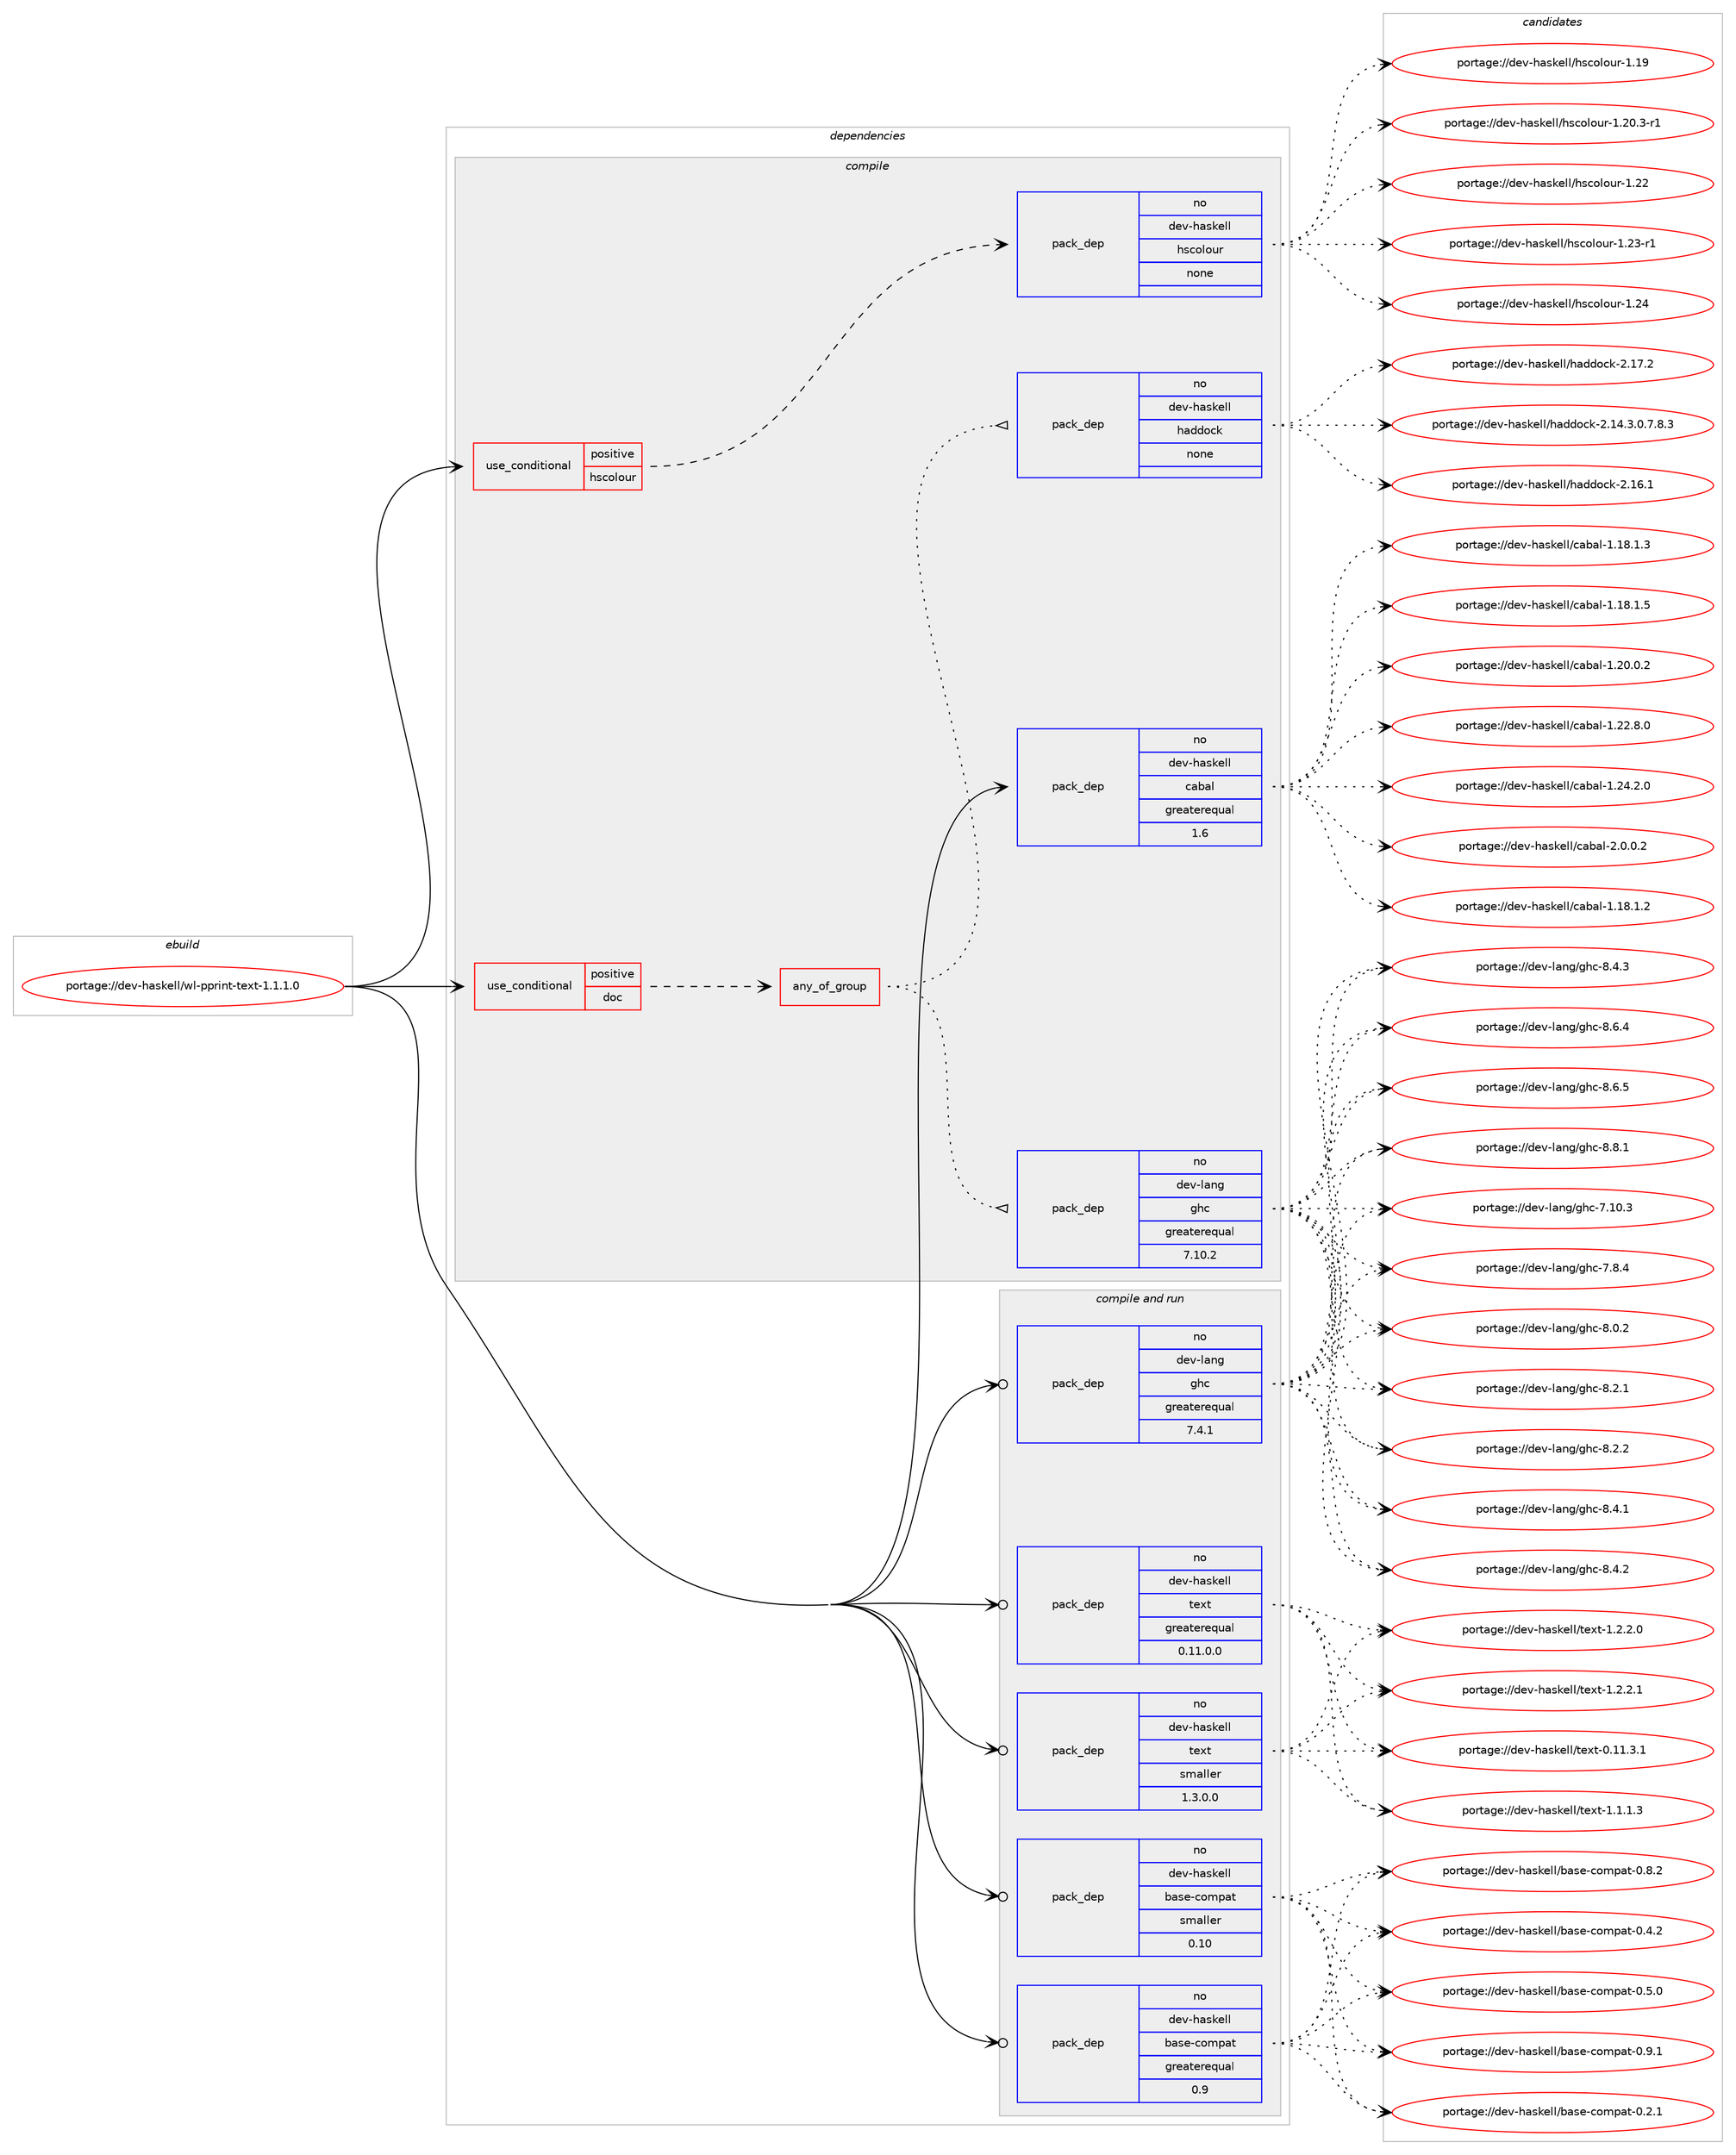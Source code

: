 digraph prolog {

# *************
# Graph options
# *************

newrank=true;
concentrate=true;
compound=true;
graph [rankdir=LR,fontname=Helvetica,fontsize=10,ranksep=1.5];#, ranksep=2.5, nodesep=0.2];
edge  [arrowhead=vee];
node  [fontname=Helvetica,fontsize=10];

# **********
# The ebuild
# **********

subgraph cluster_leftcol {
color=gray;
rank=same;
label=<<i>ebuild</i>>;
id [label="portage://dev-haskell/wl-pprint-text-1.1.1.0", color=red, width=4, href="../dev-haskell/wl-pprint-text-1.1.1.0.svg"];
}

# ****************
# The dependencies
# ****************

subgraph cluster_midcol {
color=gray;
label=<<i>dependencies</i>>;
subgraph cluster_compile {
fillcolor="#eeeeee";
style=filled;
label=<<i>compile</i>>;
subgraph cond17634 {
dependency83251 [label=<<TABLE BORDER="0" CELLBORDER="1" CELLSPACING="0" CELLPADDING="4"><TR><TD ROWSPAN="3" CELLPADDING="10">use_conditional</TD></TR><TR><TD>positive</TD></TR><TR><TD>doc</TD></TR></TABLE>>, shape=none, color=red];
subgraph any2563 {
dependency83252 [label=<<TABLE BORDER="0" CELLBORDER="1" CELLSPACING="0" CELLPADDING="4"><TR><TD CELLPADDING="10">any_of_group</TD></TR></TABLE>>, shape=none, color=red];subgraph pack62995 {
dependency83253 [label=<<TABLE BORDER="0" CELLBORDER="1" CELLSPACING="0" CELLPADDING="4" WIDTH="220"><TR><TD ROWSPAN="6" CELLPADDING="30">pack_dep</TD></TR><TR><TD WIDTH="110">no</TD></TR><TR><TD>dev-haskell</TD></TR><TR><TD>haddock</TD></TR><TR><TD>none</TD></TR><TR><TD></TD></TR></TABLE>>, shape=none, color=blue];
}
dependency83252:e -> dependency83253:w [weight=20,style="dotted",arrowhead="oinv"];
subgraph pack62996 {
dependency83254 [label=<<TABLE BORDER="0" CELLBORDER="1" CELLSPACING="0" CELLPADDING="4" WIDTH="220"><TR><TD ROWSPAN="6" CELLPADDING="30">pack_dep</TD></TR><TR><TD WIDTH="110">no</TD></TR><TR><TD>dev-lang</TD></TR><TR><TD>ghc</TD></TR><TR><TD>greaterequal</TD></TR><TR><TD>7.10.2</TD></TR></TABLE>>, shape=none, color=blue];
}
dependency83252:e -> dependency83254:w [weight=20,style="dotted",arrowhead="oinv"];
}
dependency83251:e -> dependency83252:w [weight=20,style="dashed",arrowhead="vee"];
}
id:e -> dependency83251:w [weight=20,style="solid",arrowhead="vee"];
subgraph cond17635 {
dependency83255 [label=<<TABLE BORDER="0" CELLBORDER="1" CELLSPACING="0" CELLPADDING="4"><TR><TD ROWSPAN="3" CELLPADDING="10">use_conditional</TD></TR><TR><TD>positive</TD></TR><TR><TD>hscolour</TD></TR></TABLE>>, shape=none, color=red];
subgraph pack62997 {
dependency83256 [label=<<TABLE BORDER="0" CELLBORDER="1" CELLSPACING="0" CELLPADDING="4" WIDTH="220"><TR><TD ROWSPAN="6" CELLPADDING="30">pack_dep</TD></TR><TR><TD WIDTH="110">no</TD></TR><TR><TD>dev-haskell</TD></TR><TR><TD>hscolour</TD></TR><TR><TD>none</TD></TR><TR><TD></TD></TR></TABLE>>, shape=none, color=blue];
}
dependency83255:e -> dependency83256:w [weight=20,style="dashed",arrowhead="vee"];
}
id:e -> dependency83255:w [weight=20,style="solid",arrowhead="vee"];
subgraph pack62998 {
dependency83257 [label=<<TABLE BORDER="0" CELLBORDER="1" CELLSPACING="0" CELLPADDING="4" WIDTH="220"><TR><TD ROWSPAN="6" CELLPADDING="30">pack_dep</TD></TR><TR><TD WIDTH="110">no</TD></TR><TR><TD>dev-haskell</TD></TR><TR><TD>cabal</TD></TR><TR><TD>greaterequal</TD></TR><TR><TD>1.6</TD></TR></TABLE>>, shape=none, color=blue];
}
id:e -> dependency83257:w [weight=20,style="solid",arrowhead="vee"];
}
subgraph cluster_compileandrun {
fillcolor="#eeeeee";
style=filled;
label=<<i>compile and run</i>>;
subgraph pack62999 {
dependency83258 [label=<<TABLE BORDER="0" CELLBORDER="1" CELLSPACING="0" CELLPADDING="4" WIDTH="220"><TR><TD ROWSPAN="6" CELLPADDING="30">pack_dep</TD></TR><TR><TD WIDTH="110">no</TD></TR><TR><TD>dev-haskell</TD></TR><TR><TD>base-compat</TD></TR><TR><TD>greaterequal</TD></TR><TR><TD>0.9</TD></TR></TABLE>>, shape=none, color=blue];
}
id:e -> dependency83258:w [weight=20,style="solid",arrowhead="odotvee"];
subgraph pack63000 {
dependency83259 [label=<<TABLE BORDER="0" CELLBORDER="1" CELLSPACING="0" CELLPADDING="4" WIDTH="220"><TR><TD ROWSPAN="6" CELLPADDING="30">pack_dep</TD></TR><TR><TD WIDTH="110">no</TD></TR><TR><TD>dev-haskell</TD></TR><TR><TD>base-compat</TD></TR><TR><TD>smaller</TD></TR><TR><TD>0.10</TD></TR></TABLE>>, shape=none, color=blue];
}
id:e -> dependency83259:w [weight=20,style="solid",arrowhead="odotvee"];
subgraph pack63001 {
dependency83260 [label=<<TABLE BORDER="0" CELLBORDER="1" CELLSPACING="0" CELLPADDING="4" WIDTH="220"><TR><TD ROWSPAN="6" CELLPADDING="30">pack_dep</TD></TR><TR><TD WIDTH="110">no</TD></TR><TR><TD>dev-haskell</TD></TR><TR><TD>text</TD></TR><TR><TD>greaterequal</TD></TR><TR><TD>0.11.0.0</TD></TR></TABLE>>, shape=none, color=blue];
}
id:e -> dependency83260:w [weight=20,style="solid",arrowhead="odotvee"];
subgraph pack63002 {
dependency83261 [label=<<TABLE BORDER="0" CELLBORDER="1" CELLSPACING="0" CELLPADDING="4" WIDTH="220"><TR><TD ROWSPAN="6" CELLPADDING="30">pack_dep</TD></TR><TR><TD WIDTH="110">no</TD></TR><TR><TD>dev-haskell</TD></TR><TR><TD>text</TD></TR><TR><TD>smaller</TD></TR><TR><TD>1.3.0.0</TD></TR></TABLE>>, shape=none, color=blue];
}
id:e -> dependency83261:w [weight=20,style="solid",arrowhead="odotvee"];
subgraph pack63003 {
dependency83262 [label=<<TABLE BORDER="0" CELLBORDER="1" CELLSPACING="0" CELLPADDING="4" WIDTH="220"><TR><TD ROWSPAN="6" CELLPADDING="30">pack_dep</TD></TR><TR><TD WIDTH="110">no</TD></TR><TR><TD>dev-lang</TD></TR><TR><TD>ghc</TD></TR><TR><TD>greaterequal</TD></TR><TR><TD>7.4.1</TD></TR></TABLE>>, shape=none, color=blue];
}
id:e -> dependency83262:w [weight=20,style="solid",arrowhead="odotvee"];
}
subgraph cluster_run {
fillcolor="#eeeeee";
style=filled;
label=<<i>run</i>>;
}
}

# **************
# The candidates
# **************

subgraph cluster_choices {
rank=same;
color=gray;
label=<<i>candidates</i>>;

subgraph choice62995 {
color=black;
nodesep=1;
choiceportage1001011184510497115107101108108471049710010011199107455046495246514648465546564651 [label="portage://dev-haskell/haddock-2.14.3.0.7.8.3", color=red, width=4,href="../dev-haskell/haddock-2.14.3.0.7.8.3.svg"];
choiceportage100101118451049711510710110810847104971001001119910745504649544649 [label="portage://dev-haskell/haddock-2.16.1", color=red, width=4,href="../dev-haskell/haddock-2.16.1.svg"];
choiceportage100101118451049711510710110810847104971001001119910745504649554650 [label="portage://dev-haskell/haddock-2.17.2", color=red, width=4,href="../dev-haskell/haddock-2.17.2.svg"];
dependency83253:e -> choiceportage1001011184510497115107101108108471049710010011199107455046495246514648465546564651:w [style=dotted,weight="100"];
dependency83253:e -> choiceportage100101118451049711510710110810847104971001001119910745504649544649:w [style=dotted,weight="100"];
dependency83253:e -> choiceportage100101118451049711510710110810847104971001001119910745504649554650:w [style=dotted,weight="100"];
}
subgraph choice62996 {
color=black;
nodesep=1;
choiceportage1001011184510897110103471031049945554649484651 [label="portage://dev-lang/ghc-7.10.3", color=red, width=4,href="../dev-lang/ghc-7.10.3.svg"];
choiceportage10010111845108971101034710310499455546564652 [label="portage://dev-lang/ghc-7.8.4", color=red, width=4,href="../dev-lang/ghc-7.8.4.svg"];
choiceportage10010111845108971101034710310499455646484650 [label="portage://dev-lang/ghc-8.0.2", color=red, width=4,href="../dev-lang/ghc-8.0.2.svg"];
choiceportage10010111845108971101034710310499455646504649 [label="portage://dev-lang/ghc-8.2.1", color=red, width=4,href="../dev-lang/ghc-8.2.1.svg"];
choiceportage10010111845108971101034710310499455646504650 [label="portage://dev-lang/ghc-8.2.2", color=red, width=4,href="../dev-lang/ghc-8.2.2.svg"];
choiceportage10010111845108971101034710310499455646524649 [label="portage://dev-lang/ghc-8.4.1", color=red, width=4,href="../dev-lang/ghc-8.4.1.svg"];
choiceportage10010111845108971101034710310499455646524650 [label="portage://dev-lang/ghc-8.4.2", color=red, width=4,href="../dev-lang/ghc-8.4.2.svg"];
choiceportage10010111845108971101034710310499455646524651 [label="portage://dev-lang/ghc-8.4.3", color=red, width=4,href="../dev-lang/ghc-8.4.3.svg"];
choiceportage10010111845108971101034710310499455646544652 [label="portage://dev-lang/ghc-8.6.4", color=red, width=4,href="../dev-lang/ghc-8.6.4.svg"];
choiceportage10010111845108971101034710310499455646544653 [label="portage://dev-lang/ghc-8.6.5", color=red, width=4,href="../dev-lang/ghc-8.6.5.svg"];
choiceportage10010111845108971101034710310499455646564649 [label="portage://dev-lang/ghc-8.8.1", color=red, width=4,href="../dev-lang/ghc-8.8.1.svg"];
dependency83254:e -> choiceportage1001011184510897110103471031049945554649484651:w [style=dotted,weight="100"];
dependency83254:e -> choiceportage10010111845108971101034710310499455546564652:w [style=dotted,weight="100"];
dependency83254:e -> choiceportage10010111845108971101034710310499455646484650:w [style=dotted,weight="100"];
dependency83254:e -> choiceportage10010111845108971101034710310499455646504649:w [style=dotted,weight="100"];
dependency83254:e -> choiceportage10010111845108971101034710310499455646504650:w [style=dotted,weight="100"];
dependency83254:e -> choiceportage10010111845108971101034710310499455646524649:w [style=dotted,weight="100"];
dependency83254:e -> choiceportage10010111845108971101034710310499455646524650:w [style=dotted,weight="100"];
dependency83254:e -> choiceportage10010111845108971101034710310499455646524651:w [style=dotted,weight="100"];
dependency83254:e -> choiceportage10010111845108971101034710310499455646544652:w [style=dotted,weight="100"];
dependency83254:e -> choiceportage10010111845108971101034710310499455646544653:w [style=dotted,weight="100"];
dependency83254:e -> choiceportage10010111845108971101034710310499455646564649:w [style=dotted,weight="100"];
}
subgraph choice62997 {
color=black;
nodesep=1;
choiceportage100101118451049711510710110810847104115991111081111171144549464957 [label="portage://dev-haskell/hscolour-1.19", color=red, width=4,href="../dev-haskell/hscolour-1.19.svg"];
choiceportage10010111845104971151071011081084710411599111108111117114454946504846514511449 [label="portage://dev-haskell/hscolour-1.20.3-r1", color=red, width=4,href="../dev-haskell/hscolour-1.20.3-r1.svg"];
choiceportage100101118451049711510710110810847104115991111081111171144549465050 [label="portage://dev-haskell/hscolour-1.22", color=red, width=4,href="../dev-haskell/hscolour-1.22.svg"];
choiceportage1001011184510497115107101108108471041159911110811111711445494650514511449 [label="portage://dev-haskell/hscolour-1.23-r1", color=red, width=4,href="../dev-haskell/hscolour-1.23-r1.svg"];
choiceportage100101118451049711510710110810847104115991111081111171144549465052 [label="portage://dev-haskell/hscolour-1.24", color=red, width=4,href="../dev-haskell/hscolour-1.24.svg"];
dependency83256:e -> choiceportage100101118451049711510710110810847104115991111081111171144549464957:w [style=dotted,weight="100"];
dependency83256:e -> choiceportage10010111845104971151071011081084710411599111108111117114454946504846514511449:w [style=dotted,weight="100"];
dependency83256:e -> choiceportage100101118451049711510710110810847104115991111081111171144549465050:w [style=dotted,weight="100"];
dependency83256:e -> choiceportage1001011184510497115107101108108471041159911110811111711445494650514511449:w [style=dotted,weight="100"];
dependency83256:e -> choiceportage100101118451049711510710110810847104115991111081111171144549465052:w [style=dotted,weight="100"];
}
subgraph choice62998 {
color=black;
nodesep=1;
choiceportage10010111845104971151071011081084799979897108454946495646494650 [label="portage://dev-haskell/cabal-1.18.1.2", color=red, width=4,href="../dev-haskell/cabal-1.18.1.2.svg"];
choiceportage10010111845104971151071011081084799979897108454946495646494651 [label="portage://dev-haskell/cabal-1.18.1.3", color=red, width=4,href="../dev-haskell/cabal-1.18.1.3.svg"];
choiceportage10010111845104971151071011081084799979897108454946495646494653 [label="portage://dev-haskell/cabal-1.18.1.5", color=red, width=4,href="../dev-haskell/cabal-1.18.1.5.svg"];
choiceportage10010111845104971151071011081084799979897108454946504846484650 [label="portage://dev-haskell/cabal-1.20.0.2", color=red, width=4,href="../dev-haskell/cabal-1.20.0.2.svg"];
choiceportage10010111845104971151071011081084799979897108454946505046564648 [label="portage://dev-haskell/cabal-1.22.8.0", color=red, width=4,href="../dev-haskell/cabal-1.22.8.0.svg"];
choiceportage10010111845104971151071011081084799979897108454946505246504648 [label="portage://dev-haskell/cabal-1.24.2.0", color=red, width=4,href="../dev-haskell/cabal-1.24.2.0.svg"];
choiceportage100101118451049711510710110810847999798971084550464846484650 [label="portage://dev-haskell/cabal-2.0.0.2", color=red, width=4,href="../dev-haskell/cabal-2.0.0.2.svg"];
dependency83257:e -> choiceportage10010111845104971151071011081084799979897108454946495646494650:w [style=dotted,weight="100"];
dependency83257:e -> choiceportage10010111845104971151071011081084799979897108454946495646494651:w [style=dotted,weight="100"];
dependency83257:e -> choiceportage10010111845104971151071011081084799979897108454946495646494653:w [style=dotted,weight="100"];
dependency83257:e -> choiceportage10010111845104971151071011081084799979897108454946504846484650:w [style=dotted,weight="100"];
dependency83257:e -> choiceportage10010111845104971151071011081084799979897108454946505046564648:w [style=dotted,weight="100"];
dependency83257:e -> choiceportage10010111845104971151071011081084799979897108454946505246504648:w [style=dotted,weight="100"];
dependency83257:e -> choiceportage100101118451049711510710110810847999798971084550464846484650:w [style=dotted,weight="100"];
}
subgraph choice62999 {
color=black;
nodesep=1;
choiceportage1001011184510497115107101108108479897115101459911110911297116454846504649 [label="portage://dev-haskell/base-compat-0.2.1", color=red, width=4,href="../dev-haskell/base-compat-0.2.1.svg"];
choiceportage1001011184510497115107101108108479897115101459911110911297116454846524650 [label="portage://dev-haskell/base-compat-0.4.2", color=red, width=4,href="../dev-haskell/base-compat-0.4.2.svg"];
choiceportage1001011184510497115107101108108479897115101459911110911297116454846534648 [label="portage://dev-haskell/base-compat-0.5.0", color=red, width=4,href="../dev-haskell/base-compat-0.5.0.svg"];
choiceportage1001011184510497115107101108108479897115101459911110911297116454846564650 [label="portage://dev-haskell/base-compat-0.8.2", color=red, width=4,href="../dev-haskell/base-compat-0.8.2.svg"];
choiceportage1001011184510497115107101108108479897115101459911110911297116454846574649 [label="portage://dev-haskell/base-compat-0.9.1", color=red, width=4,href="../dev-haskell/base-compat-0.9.1.svg"];
dependency83258:e -> choiceportage1001011184510497115107101108108479897115101459911110911297116454846504649:w [style=dotted,weight="100"];
dependency83258:e -> choiceportage1001011184510497115107101108108479897115101459911110911297116454846524650:w [style=dotted,weight="100"];
dependency83258:e -> choiceportage1001011184510497115107101108108479897115101459911110911297116454846534648:w [style=dotted,weight="100"];
dependency83258:e -> choiceportage1001011184510497115107101108108479897115101459911110911297116454846564650:w [style=dotted,weight="100"];
dependency83258:e -> choiceportage1001011184510497115107101108108479897115101459911110911297116454846574649:w [style=dotted,weight="100"];
}
subgraph choice63000 {
color=black;
nodesep=1;
choiceportage1001011184510497115107101108108479897115101459911110911297116454846504649 [label="portage://dev-haskell/base-compat-0.2.1", color=red, width=4,href="../dev-haskell/base-compat-0.2.1.svg"];
choiceportage1001011184510497115107101108108479897115101459911110911297116454846524650 [label="portage://dev-haskell/base-compat-0.4.2", color=red, width=4,href="../dev-haskell/base-compat-0.4.2.svg"];
choiceportage1001011184510497115107101108108479897115101459911110911297116454846534648 [label="portage://dev-haskell/base-compat-0.5.0", color=red, width=4,href="../dev-haskell/base-compat-0.5.0.svg"];
choiceportage1001011184510497115107101108108479897115101459911110911297116454846564650 [label="portage://dev-haskell/base-compat-0.8.2", color=red, width=4,href="../dev-haskell/base-compat-0.8.2.svg"];
choiceportage1001011184510497115107101108108479897115101459911110911297116454846574649 [label="portage://dev-haskell/base-compat-0.9.1", color=red, width=4,href="../dev-haskell/base-compat-0.9.1.svg"];
dependency83259:e -> choiceportage1001011184510497115107101108108479897115101459911110911297116454846504649:w [style=dotted,weight="100"];
dependency83259:e -> choiceportage1001011184510497115107101108108479897115101459911110911297116454846524650:w [style=dotted,weight="100"];
dependency83259:e -> choiceportage1001011184510497115107101108108479897115101459911110911297116454846534648:w [style=dotted,weight="100"];
dependency83259:e -> choiceportage1001011184510497115107101108108479897115101459911110911297116454846564650:w [style=dotted,weight="100"];
dependency83259:e -> choiceportage1001011184510497115107101108108479897115101459911110911297116454846574649:w [style=dotted,weight="100"];
}
subgraph choice63001 {
color=black;
nodesep=1;
choiceportage100101118451049711510710110810847116101120116454846494946514649 [label="portage://dev-haskell/text-0.11.3.1", color=red, width=4,href="../dev-haskell/text-0.11.3.1.svg"];
choiceportage1001011184510497115107101108108471161011201164549464946494651 [label="portage://dev-haskell/text-1.1.1.3", color=red, width=4,href="../dev-haskell/text-1.1.1.3.svg"];
choiceportage1001011184510497115107101108108471161011201164549465046504648 [label="portage://dev-haskell/text-1.2.2.0", color=red, width=4,href="../dev-haskell/text-1.2.2.0.svg"];
choiceportage1001011184510497115107101108108471161011201164549465046504649 [label="portage://dev-haskell/text-1.2.2.1", color=red, width=4,href="../dev-haskell/text-1.2.2.1.svg"];
dependency83260:e -> choiceportage100101118451049711510710110810847116101120116454846494946514649:w [style=dotted,weight="100"];
dependency83260:e -> choiceportage1001011184510497115107101108108471161011201164549464946494651:w [style=dotted,weight="100"];
dependency83260:e -> choiceportage1001011184510497115107101108108471161011201164549465046504648:w [style=dotted,weight="100"];
dependency83260:e -> choiceportage1001011184510497115107101108108471161011201164549465046504649:w [style=dotted,weight="100"];
}
subgraph choice63002 {
color=black;
nodesep=1;
choiceportage100101118451049711510710110810847116101120116454846494946514649 [label="portage://dev-haskell/text-0.11.3.1", color=red, width=4,href="../dev-haskell/text-0.11.3.1.svg"];
choiceportage1001011184510497115107101108108471161011201164549464946494651 [label="portage://dev-haskell/text-1.1.1.3", color=red, width=4,href="../dev-haskell/text-1.1.1.3.svg"];
choiceportage1001011184510497115107101108108471161011201164549465046504648 [label="portage://dev-haskell/text-1.2.2.0", color=red, width=4,href="../dev-haskell/text-1.2.2.0.svg"];
choiceportage1001011184510497115107101108108471161011201164549465046504649 [label="portage://dev-haskell/text-1.2.2.1", color=red, width=4,href="../dev-haskell/text-1.2.2.1.svg"];
dependency83261:e -> choiceportage100101118451049711510710110810847116101120116454846494946514649:w [style=dotted,weight="100"];
dependency83261:e -> choiceportage1001011184510497115107101108108471161011201164549464946494651:w [style=dotted,weight="100"];
dependency83261:e -> choiceportage1001011184510497115107101108108471161011201164549465046504648:w [style=dotted,weight="100"];
dependency83261:e -> choiceportage1001011184510497115107101108108471161011201164549465046504649:w [style=dotted,weight="100"];
}
subgraph choice63003 {
color=black;
nodesep=1;
choiceportage1001011184510897110103471031049945554649484651 [label="portage://dev-lang/ghc-7.10.3", color=red, width=4,href="../dev-lang/ghc-7.10.3.svg"];
choiceportage10010111845108971101034710310499455546564652 [label="portage://dev-lang/ghc-7.8.4", color=red, width=4,href="../dev-lang/ghc-7.8.4.svg"];
choiceportage10010111845108971101034710310499455646484650 [label="portage://dev-lang/ghc-8.0.2", color=red, width=4,href="../dev-lang/ghc-8.0.2.svg"];
choiceportage10010111845108971101034710310499455646504649 [label="portage://dev-lang/ghc-8.2.1", color=red, width=4,href="../dev-lang/ghc-8.2.1.svg"];
choiceportage10010111845108971101034710310499455646504650 [label="portage://dev-lang/ghc-8.2.2", color=red, width=4,href="../dev-lang/ghc-8.2.2.svg"];
choiceportage10010111845108971101034710310499455646524649 [label="portage://dev-lang/ghc-8.4.1", color=red, width=4,href="../dev-lang/ghc-8.4.1.svg"];
choiceportage10010111845108971101034710310499455646524650 [label="portage://dev-lang/ghc-8.4.2", color=red, width=4,href="../dev-lang/ghc-8.4.2.svg"];
choiceportage10010111845108971101034710310499455646524651 [label="portage://dev-lang/ghc-8.4.3", color=red, width=4,href="../dev-lang/ghc-8.4.3.svg"];
choiceportage10010111845108971101034710310499455646544652 [label="portage://dev-lang/ghc-8.6.4", color=red, width=4,href="../dev-lang/ghc-8.6.4.svg"];
choiceportage10010111845108971101034710310499455646544653 [label="portage://dev-lang/ghc-8.6.5", color=red, width=4,href="../dev-lang/ghc-8.6.5.svg"];
choiceportage10010111845108971101034710310499455646564649 [label="portage://dev-lang/ghc-8.8.1", color=red, width=4,href="../dev-lang/ghc-8.8.1.svg"];
dependency83262:e -> choiceportage1001011184510897110103471031049945554649484651:w [style=dotted,weight="100"];
dependency83262:e -> choiceportage10010111845108971101034710310499455546564652:w [style=dotted,weight="100"];
dependency83262:e -> choiceportage10010111845108971101034710310499455646484650:w [style=dotted,weight="100"];
dependency83262:e -> choiceportage10010111845108971101034710310499455646504649:w [style=dotted,weight="100"];
dependency83262:e -> choiceportage10010111845108971101034710310499455646504650:w [style=dotted,weight="100"];
dependency83262:e -> choiceportage10010111845108971101034710310499455646524649:w [style=dotted,weight="100"];
dependency83262:e -> choiceportage10010111845108971101034710310499455646524650:w [style=dotted,weight="100"];
dependency83262:e -> choiceportage10010111845108971101034710310499455646524651:w [style=dotted,weight="100"];
dependency83262:e -> choiceportage10010111845108971101034710310499455646544652:w [style=dotted,weight="100"];
dependency83262:e -> choiceportage10010111845108971101034710310499455646544653:w [style=dotted,weight="100"];
dependency83262:e -> choiceportage10010111845108971101034710310499455646564649:w [style=dotted,weight="100"];
}
}

}
